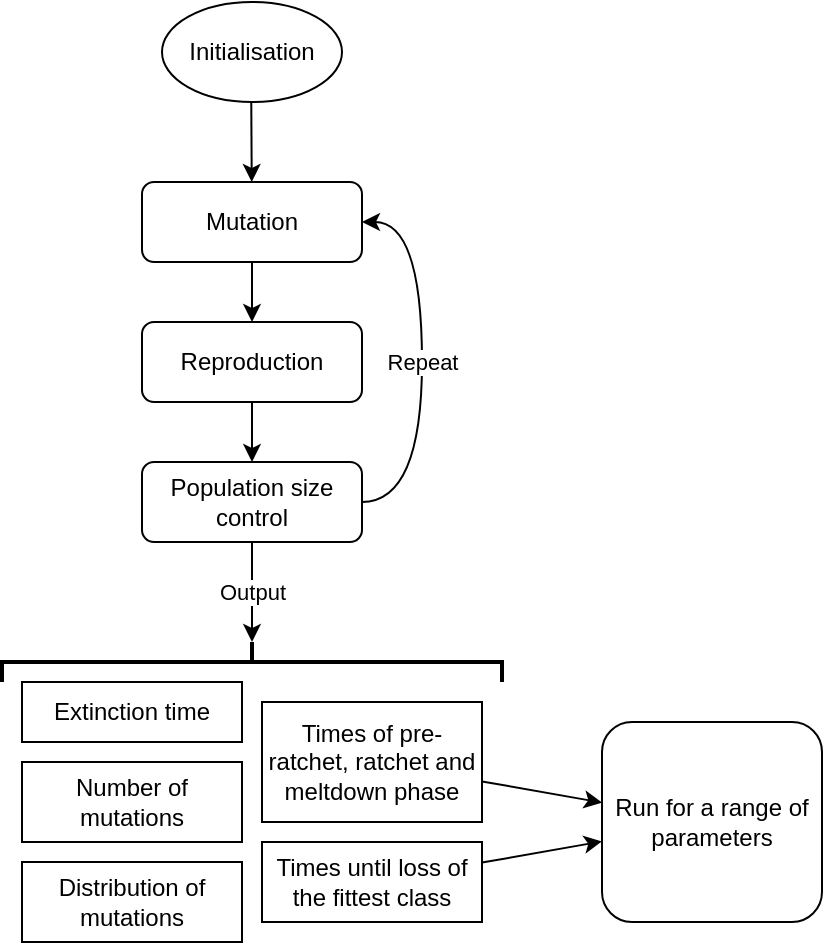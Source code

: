 <mxfile version="16.6.2" type="gitlab">
  <diagram id="C5RBs43oDa-KdzZeNtuy" name="Page-1">
    <mxGraphModel dx="1018" dy="604" grid="1" gridSize="10" guides="1" tooltips="1" connect="1" arrows="1" fold="1" page="1" pageScale="1" pageWidth="827" pageHeight="1169" math="0" shadow="0">
      <root>
        <mxCell id="WIyWlLk6GJQsqaUBKTNV-0" />
        <mxCell id="WIyWlLk6GJQsqaUBKTNV-1" parent="WIyWlLk6GJQsqaUBKTNV-0" />
        <mxCell id="GPa3LWOIcoC2SGUldEkZ-6" value="" style="endArrow=classic;html=1;rounded=0;" edge="1" parent="WIyWlLk6GJQsqaUBKTNV-1" target="GPa3LWOIcoC2SGUldEkZ-7">
          <mxGeometry width="50" height="50" relative="1" as="geometry">
            <mxPoint x="174.628" y="99.797" as="sourcePoint" />
            <mxPoint x="174" y="150" as="targetPoint" />
          </mxGeometry>
        </mxCell>
        <mxCell id="GPa3LWOIcoC2SGUldEkZ-7" value="Mutation" style="rounded=1;whiteSpace=wrap;html=1;" vertex="1" parent="WIyWlLk6GJQsqaUBKTNV-1">
          <mxGeometry x="120" y="140" width="110" height="40" as="geometry" />
        </mxCell>
        <mxCell id="GPa3LWOIcoC2SGUldEkZ-9" value="" style="endArrow=classic;html=1;rounded=0;" edge="1" parent="WIyWlLk6GJQsqaUBKTNV-1" source="GPa3LWOIcoC2SGUldEkZ-7" target="GPa3LWOIcoC2SGUldEkZ-10">
          <mxGeometry width="50" height="50" relative="1" as="geometry">
            <mxPoint x="175.128" y="189.997" as="sourcePoint" />
            <mxPoint x="174.5" y="240.2" as="targetPoint" />
          </mxGeometry>
        </mxCell>
        <mxCell id="GPa3LWOIcoC2SGUldEkZ-10" value="Reproduction" style="rounded=1;whiteSpace=wrap;html=1;" vertex="1" parent="WIyWlLk6GJQsqaUBKTNV-1">
          <mxGeometry x="120" y="210" width="110" height="40" as="geometry" />
        </mxCell>
        <mxCell id="GPa3LWOIcoC2SGUldEkZ-11" value="" style="endArrow=classic;html=1;rounded=0;" edge="1" parent="WIyWlLk6GJQsqaUBKTNV-1" source="GPa3LWOIcoC2SGUldEkZ-10" target="GPa3LWOIcoC2SGUldEkZ-12">
          <mxGeometry width="50" height="50" relative="1" as="geometry">
            <mxPoint x="175.128" y="279.997" as="sourcePoint" />
            <mxPoint x="174.5" y="330.2" as="targetPoint" />
          </mxGeometry>
        </mxCell>
        <mxCell id="GPa3LWOIcoC2SGUldEkZ-12" value="Population size control" style="rounded=1;whiteSpace=wrap;html=1;" vertex="1" parent="WIyWlLk6GJQsqaUBKTNV-1">
          <mxGeometry x="120" y="280" width="110" height="40" as="geometry" />
        </mxCell>
        <mxCell id="GPa3LWOIcoC2SGUldEkZ-15" value="Repeat" style="curved=1;endArrow=classic;html=1;rounded=0;exitX=1;exitY=0.5;exitDx=0;exitDy=0;entryX=1;entryY=0.5;entryDx=0;entryDy=0;" edge="1" parent="WIyWlLk6GJQsqaUBKTNV-1" source="GPa3LWOIcoC2SGUldEkZ-12" target="GPa3LWOIcoC2SGUldEkZ-7">
          <mxGeometry width="50" height="50" relative="1" as="geometry">
            <mxPoint x="230" y="350" as="sourcePoint" />
            <mxPoint x="280" y="300" as="targetPoint" />
            <Array as="points">
              <mxPoint x="260" y="300" />
              <mxPoint x="260" y="160" />
            </Array>
          </mxGeometry>
        </mxCell>
        <mxCell id="GPa3LWOIcoC2SGUldEkZ-17" value="Initialisation" style="ellipse;whiteSpace=wrap;html=1;" vertex="1" parent="WIyWlLk6GJQsqaUBKTNV-1">
          <mxGeometry x="130" y="50" width="90" height="50" as="geometry" />
        </mxCell>
        <mxCell id="GPa3LWOIcoC2SGUldEkZ-18" value="Times of pre-ratchet, ratchet and meltdown phase" style="rounded=0;whiteSpace=wrap;html=1;" vertex="1" parent="WIyWlLk6GJQsqaUBKTNV-1">
          <mxGeometry x="180" y="400" width="110" height="60" as="geometry" />
        </mxCell>
        <mxCell id="GPa3LWOIcoC2SGUldEkZ-19" value="Times until loss of the fittest class" style="rounded=0;whiteSpace=wrap;html=1;" vertex="1" parent="WIyWlLk6GJQsqaUBKTNV-1">
          <mxGeometry x="180" y="470" width="110" height="40" as="geometry" />
        </mxCell>
        <mxCell id="GPa3LWOIcoC2SGUldEkZ-20" value="Extinction time" style="rounded=0;whiteSpace=wrap;html=1;" vertex="1" parent="WIyWlLk6GJQsqaUBKTNV-1">
          <mxGeometry x="60" y="390" width="110" height="30" as="geometry" />
        </mxCell>
        <mxCell id="GPa3LWOIcoC2SGUldEkZ-21" value="Number of mutations" style="rounded=0;whiteSpace=wrap;html=1;" vertex="1" parent="WIyWlLk6GJQsqaUBKTNV-1">
          <mxGeometry x="60" y="430" width="110" height="40" as="geometry" />
        </mxCell>
        <mxCell id="GPa3LWOIcoC2SGUldEkZ-22" value="Distribution of mutations" style="rounded=0;whiteSpace=wrap;html=1;" vertex="1" parent="WIyWlLk6GJQsqaUBKTNV-1">
          <mxGeometry x="60" y="480" width="110" height="40" as="geometry" />
        </mxCell>
        <mxCell id="GPa3LWOIcoC2SGUldEkZ-24" value="" style="endArrow=classic;html=1;rounded=0;" edge="1" parent="WIyWlLk6GJQsqaUBKTNV-1" source="GPa3LWOIcoC2SGUldEkZ-12" target="GPa3LWOIcoC2SGUldEkZ-28">
          <mxGeometry relative="1" as="geometry">
            <mxPoint x="114.5" y="320" as="sourcePoint" />
            <mxPoint x="114.5" y="390" as="targetPoint" />
          </mxGeometry>
        </mxCell>
        <mxCell id="GPa3LWOIcoC2SGUldEkZ-25" value="Output" style="edgeLabel;resizable=0;html=1;align=center;verticalAlign=middle;" connectable="0" vertex="1" parent="GPa3LWOIcoC2SGUldEkZ-24">
          <mxGeometry relative="1" as="geometry" />
        </mxCell>
        <mxCell id="GPa3LWOIcoC2SGUldEkZ-28" value="" style="strokeWidth=2;html=1;shape=mxgraph.flowchart.annotation_2;align=left;labelPosition=right;pointerEvents=1;direction=south;" vertex="1" parent="WIyWlLk6GJQsqaUBKTNV-1">
          <mxGeometry x="50" y="370" width="250" height="20" as="geometry" />
        </mxCell>
        <mxCell id="GPa3LWOIcoC2SGUldEkZ-29" value="" style="endArrow=classic;html=1;rounded=0;" edge="1" parent="WIyWlLk6GJQsqaUBKTNV-1" source="GPa3LWOIcoC2SGUldEkZ-18" target="GPa3LWOIcoC2SGUldEkZ-33">
          <mxGeometry relative="1" as="geometry">
            <mxPoint x="290" y="429.5" as="sourcePoint" />
            <mxPoint x="390" y="429.5" as="targetPoint" />
          </mxGeometry>
        </mxCell>
        <mxCell id="GPa3LWOIcoC2SGUldEkZ-31" value="" style="endArrow=classic;html=1;rounded=0;" edge="1" parent="WIyWlLk6GJQsqaUBKTNV-1" source="GPa3LWOIcoC2SGUldEkZ-19" target="GPa3LWOIcoC2SGUldEkZ-33">
          <mxGeometry relative="1" as="geometry">
            <mxPoint x="290" y="489.823" as="sourcePoint" />
            <mxPoint x="390" y="489.5" as="targetPoint" />
          </mxGeometry>
        </mxCell>
        <mxCell id="GPa3LWOIcoC2SGUldEkZ-33" value="Run for a range of parameters" style="rounded=1;whiteSpace=wrap;html=1;" vertex="1" parent="WIyWlLk6GJQsqaUBKTNV-1">
          <mxGeometry x="350" y="410" width="110" height="100" as="geometry" />
        </mxCell>
      </root>
    </mxGraphModel>
  </diagram>
</mxfile>

